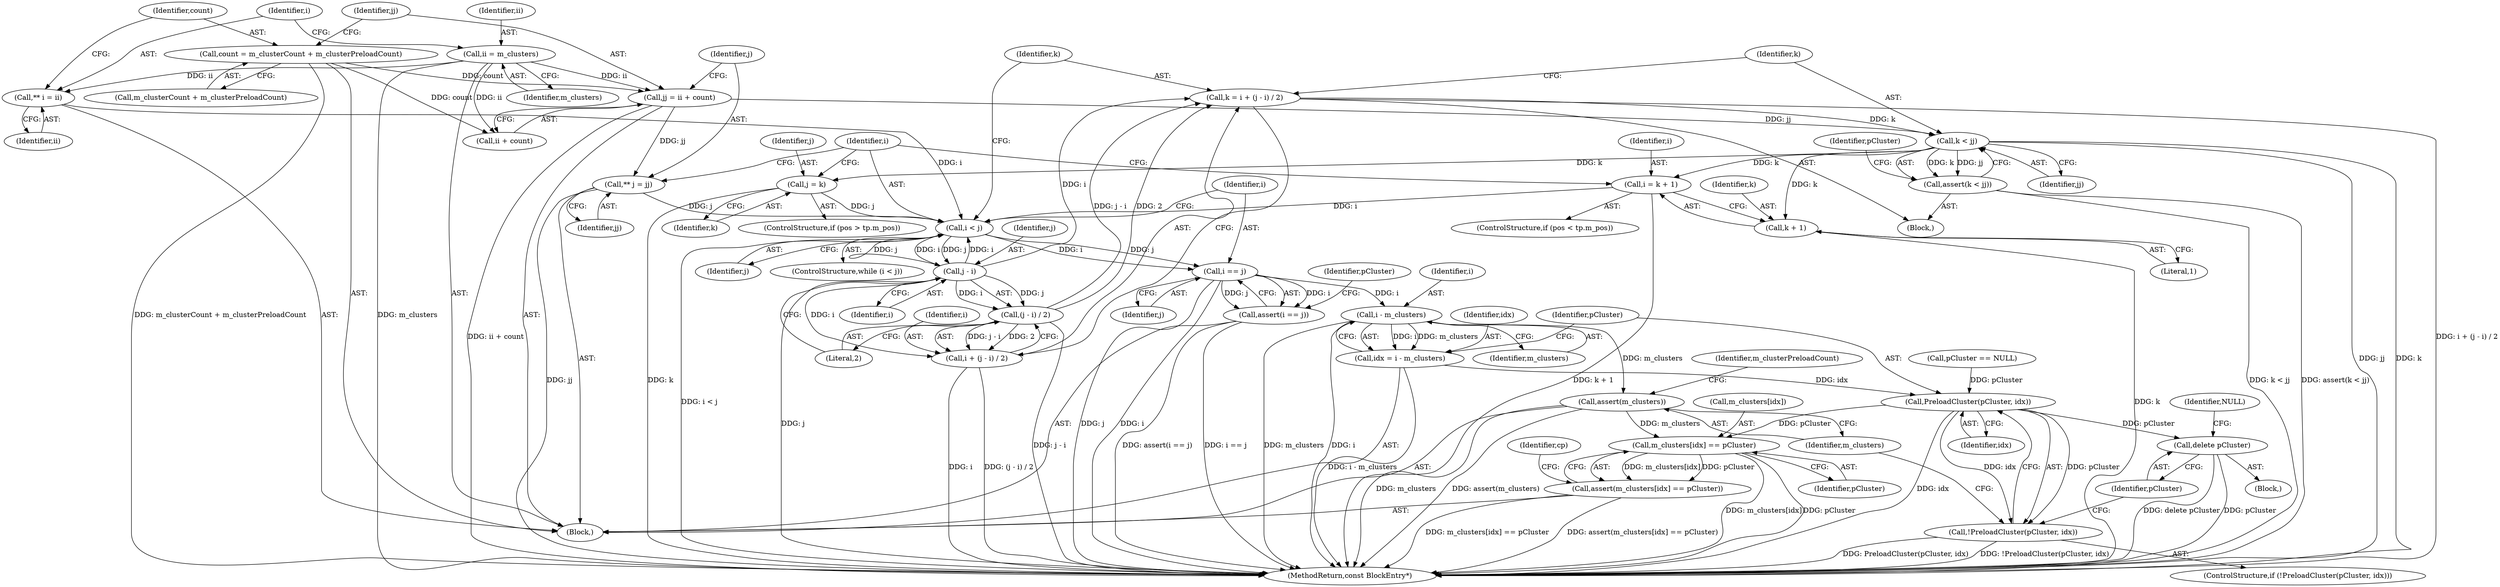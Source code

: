 digraph "0_Android_cc274e2abe8b2a6698a5c47d8aa4bb45f1f9538d_12@integer" {
"1000132" [label="(Call,k = i + (j - i) / 2)"];
"1000137" [label="(Call,j - i)"];
"1000128" [label="(Call,i < j)"];
"1000165" [label="(Call,i = k + 1)"];
"1000142" [label="(Call,k < jj)"];
"1000132" [label="(Call,k = i + (j - i) / 2)"];
"1000136" [label="(Call,(j - i) / 2)"];
"1000118" [label="(Call,jj = ii + count)"];
"1000105" [label="(Call,ii = m_clusters)"];
"1000113" [label="(Call,count = m_clusterCount + m_clusterPreloadCount)"];
"1000109" [label="(Call,** i = ii)"];
"1000177" [label="(Call,j = k)"];
"1000124" [label="(Call,** j = jj)"];
"1000141" [label="(Call,assert(k < jj))"];
"1000134" [label="(Call,i + (j - i) / 2)"];
"1000186" [label="(Call,i == j)"];
"1000185" [label="(Call,assert(i == j))"];
"1000207" [label="(Call,i - m_clusters)"];
"1000205" [label="(Call,idx = i - m_clusters)"];
"1000212" [label="(Call,PreloadCluster(pCluster, idx))"];
"1000211" [label="(Call,!PreloadCluster(pCluster, idx))"];
"1000216" [label="(Call,delete pCluster)"];
"1000227" [label="(Call,m_clusters[idx] == pCluster)"];
"1000226" [label="(Call,assert(m_clusters[idx] == pCluster))"];
"1000220" [label="(Call,assert(m_clusters))"];
"1000167" [label="(Call,k + 1)"];
"1000226" [label="(Call,assert(m_clusters[idx] == pCluster))"];
"1000130" [label="(Identifier,j)"];
"1000206" [label="(Identifier,idx)"];
"1000142" [label="(Call,k < jj)"];
"1000109" [label="(Call,** i = ii)"];
"1000111" [label="(Identifier,ii)"];
"1000125" [label="(Identifier,j)"];
"1000138" [label="(Identifier,j)"];
"1000220" [label="(Call,assert(m_clusters))"];
"1000219" [label="(Identifier,NULL)"];
"1000106" [label="(Identifier,ii)"];
"1000199" [label="(Call,pCluster == NULL)"];
"1000179" [label="(Identifier,k)"];
"1000221" [label="(Identifier,m_clusters)"];
"1000114" [label="(Identifier,count)"];
"1000136" [label="(Call,(j - i) / 2)"];
"1000167" [label="(Call,k + 1)"];
"1000120" [label="(Call,ii + count)"];
"1000215" [label="(Block,)"];
"1000110" [label="(Identifier,i)"];
"1000144" [label="(Identifier,jj)"];
"1000115" [label="(Call,m_clusterCount + m_clusterPreloadCount)"];
"1000166" [label="(Identifier,i)"];
"1000127" [label="(ControlStructure,while (i < j))"];
"1000212" [label="(Call,PreloadCluster(pCluster, idx))"];
"1000205" [label="(Call,idx = i - m_clusters)"];
"1000119" [label="(Identifier,jj)"];
"1000236" [label="(MethodReturn,const BlockEntry*)"];
"1000133" [label="(Identifier,k)"];
"1000124" [label="(Call,** j = jj)"];
"1000141" [label="(Call,assert(k < jj))"];
"1000118" [label="(Call,jj = ii + count)"];
"1000113" [label="(Call,count = m_clusterCount + m_clusterPreloadCount)"];
"1000178" [label="(Identifier,j)"];
"1000135" [label="(Identifier,i)"];
"1000207" [label="(Call,i - m_clusters)"];
"1000213" [label="(Identifier,pCluster)"];
"1000129" [label="(Identifier,i)"];
"1000190" [label="(Identifier,pCluster)"];
"1000186" [label="(Call,i == j)"];
"1000208" [label="(Identifier,i)"];
"1000137" [label="(Call,j - i)"];
"1000168" [label="(Identifier,k)"];
"1000187" [label="(Identifier,i)"];
"1000131" [label="(Block,)"];
"1000211" [label="(Call,!PreloadCluster(pCluster, idx))"];
"1000227" [label="(Call,m_clusters[idx] == pCluster)"];
"1000216" [label="(Call,delete pCluster)"];
"1000159" [label="(ControlStructure,if (pos < tp.m_pos))"];
"1000128" [label="(Call,i < j)"];
"1000165" [label="(Call,i = k + 1)"];
"1000224" [label="(Identifier,m_clusterPreloadCount)"];
"1000231" [label="(Identifier,pCluster)"];
"1000217" [label="(Identifier,pCluster)"];
"1000210" [label="(ControlStructure,if (!PreloadCluster(pCluster, idx)))"];
"1000228" [label="(Call,m_clusters[idx])"];
"1000107" [label="(Identifier,m_clusters)"];
"1000185" [label="(Call,assert(i == j))"];
"1000214" [label="(Identifier,idx)"];
"1000134" [label="(Call,i + (j - i) / 2)"];
"1000177" [label="(Call,j = k)"];
"1000234" [label="(Identifier,cp)"];
"1000209" [label="(Identifier,m_clusters)"];
"1000139" [label="(Identifier,i)"];
"1000171" [label="(ControlStructure,if (pos > tp.m_pos))"];
"1000169" [label="(Literal,1)"];
"1000143" [label="(Identifier,k)"];
"1000126" [label="(Identifier,jj)"];
"1000104" [label="(Block,)"];
"1000132" [label="(Call,k = i + (j - i) / 2)"];
"1000146" [label="(Identifier,pCluster)"];
"1000105" [label="(Call,ii = m_clusters)"];
"1000140" [label="(Literal,2)"];
"1000188" [label="(Identifier,j)"];
"1000132" -> "1000131"  [label="AST: "];
"1000132" -> "1000134"  [label="CFG: "];
"1000133" -> "1000132"  [label="AST: "];
"1000134" -> "1000132"  [label="AST: "];
"1000143" -> "1000132"  [label="CFG: "];
"1000132" -> "1000236"  [label="DDG: i + (j - i) / 2"];
"1000137" -> "1000132"  [label="DDG: i"];
"1000136" -> "1000132"  [label="DDG: j - i"];
"1000136" -> "1000132"  [label="DDG: 2"];
"1000132" -> "1000142"  [label="DDG: k"];
"1000137" -> "1000136"  [label="AST: "];
"1000137" -> "1000139"  [label="CFG: "];
"1000138" -> "1000137"  [label="AST: "];
"1000139" -> "1000137"  [label="AST: "];
"1000140" -> "1000137"  [label="CFG: "];
"1000137" -> "1000236"  [label="DDG: j"];
"1000137" -> "1000128"  [label="DDG: i"];
"1000137" -> "1000128"  [label="DDG: j"];
"1000137" -> "1000134"  [label="DDG: i"];
"1000137" -> "1000136"  [label="DDG: j"];
"1000137" -> "1000136"  [label="DDG: i"];
"1000128" -> "1000137"  [label="DDG: j"];
"1000128" -> "1000137"  [label="DDG: i"];
"1000128" -> "1000127"  [label="AST: "];
"1000128" -> "1000130"  [label="CFG: "];
"1000129" -> "1000128"  [label="AST: "];
"1000130" -> "1000128"  [label="AST: "];
"1000133" -> "1000128"  [label="CFG: "];
"1000187" -> "1000128"  [label="CFG: "];
"1000128" -> "1000236"  [label="DDG: i < j"];
"1000165" -> "1000128"  [label="DDG: i"];
"1000109" -> "1000128"  [label="DDG: i"];
"1000177" -> "1000128"  [label="DDG: j"];
"1000124" -> "1000128"  [label="DDG: j"];
"1000128" -> "1000186"  [label="DDG: i"];
"1000128" -> "1000186"  [label="DDG: j"];
"1000165" -> "1000159"  [label="AST: "];
"1000165" -> "1000167"  [label="CFG: "];
"1000166" -> "1000165"  [label="AST: "];
"1000167" -> "1000165"  [label="AST: "];
"1000129" -> "1000165"  [label="CFG: "];
"1000165" -> "1000236"  [label="DDG: k + 1"];
"1000142" -> "1000165"  [label="DDG: k"];
"1000142" -> "1000141"  [label="AST: "];
"1000142" -> "1000144"  [label="CFG: "];
"1000143" -> "1000142"  [label="AST: "];
"1000144" -> "1000142"  [label="AST: "];
"1000141" -> "1000142"  [label="CFG: "];
"1000142" -> "1000236"  [label="DDG: jj"];
"1000142" -> "1000236"  [label="DDG: k"];
"1000142" -> "1000141"  [label="DDG: k"];
"1000142" -> "1000141"  [label="DDG: jj"];
"1000118" -> "1000142"  [label="DDG: jj"];
"1000142" -> "1000167"  [label="DDG: k"];
"1000142" -> "1000177"  [label="DDG: k"];
"1000136" -> "1000134"  [label="AST: "];
"1000136" -> "1000140"  [label="CFG: "];
"1000140" -> "1000136"  [label="AST: "];
"1000134" -> "1000136"  [label="CFG: "];
"1000136" -> "1000236"  [label="DDG: j - i"];
"1000136" -> "1000134"  [label="DDG: j - i"];
"1000136" -> "1000134"  [label="DDG: 2"];
"1000118" -> "1000104"  [label="AST: "];
"1000118" -> "1000120"  [label="CFG: "];
"1000119" -> "1000118"  [label="AST: "];
"1000120" -> "1000118"  [label="AST: "];
"1000125" -> "1000118"  [label="CFG: "];
"1000118" -> "1000236"  [label="DDG: ii + count"];
"1000105" -> "1000118"  [label="DDG: ii"];
"1000113" -> "1000118"  [label="DDG: count"];
"1000118" -> "1000124"  [label="DDG: jj"];
"1000105" -> "1000104"  [label="AST: "];
"1000105" -> "1000107"  [label="CFG: "];
"1000106" -> "1000105"  [label="AST: "];
"1000107" -> "1000105"  [label="AST: "];
"1000110" -> "1000105"  [label="CFG: "];
"1000105" -> "1000236"  [label="DDG: m_clusters"];
"1000105" -> "1000109"  [label="DDG: ii"];
"1000105" -> "1000120"  [label="DDG: ii"];
"1000113" -> "1000104"  [label="AST: "];
"1000113" -> "1000115"  [label="CFG: "];
"1000114" -> "1000113"  [label="AST: "];
"1000115" -> "1000113"  [label="AST: "];
"1000119" -> "1000113"  [label="CFG: "];
"1000113" -> "1000236"  [label="DDG: m_clusterCount + m_clusterPreloadCount"];
"1000113" -> "1000120"  [label="DDG: count"];
"1000109" -> "1000104"  [label="AST: "];
"1000109" -> "1000111"  [label="CFG: "];
"1000110" -> "1000109"  [label="AST: "];
"1000111" -> "1000109"  [label="AST: "];
"1000114" -> "1000109"  [label="CFG: "];
"1000177" -> "1000171"  [label="AST: "];
"1000177" -> "1000179"  [label="CFG: "];
"1000178" -> "1000177"  [label="AST: "];
"1000179" -> "1000177"  [label="AST: "];
"1000129" -> "1000177"  [label="CFG: "];
"1000177" -> "1000236"  [label="DDG: k"];
"1000124" -> "1000104"  [label="AST: "];
"1000124" -> "1000126"  [label="CFG: "];
"1000125" -> "1000124"  [label="AST: "];
"1000126" -> "1000124"  [label="AST: "];
"1000129" -> "1000124"  [label="CFG: "];
"1000124" -> "1000236"  [label="DDG: jj"];
"1000141" -> "1000131"  [label="AST: "];
"1000146" -> "1000141"  [label="CFG: "];
"1000141" -> "1000236"  [label="DDG: k < jj"];
"1000141" -> "1000236"  [label="DDG: assert(k < jj)"];
"1000135" -> "1000134"  [label="AST: "];
"1000134" -> "1000236"  [label="DDG: i"];
"1000134" -> "1000236"  [label="DDG: (j - i) / 2"];
"1000186" -> "1000185"  [label="AST: "];
"1000186" -> "1000188"  [label="CFG: "];
"1000187" -> "1000186"  [label="AST: "];
"1000188" -> "1000186"  [label="AST: "];
"1000185" -> "1000186"  [label="CFG: "];
"1000186" -> "1000236"  [label="DDG: j"];
"1000186" -> "1000236"  [label="DDG: i"];
"1000186" -> "1000185"  [label="DDG: i"];
"1000186" -> "1000185"  [label="DDG: j"];
"1000186" -> "1000207"  [label="DDG: i"];
"1000185" -> "1000104"  [label="AST: "];
"1000190" -> "1000185"  [label="CFG: "];
"1000185" -> "1000236"  [label="DDG: assert(i == j)"];
"1000185" -> "1000236"  [label="DDG: i == j"];
"1000207" -> "1000205"  [label="AST: "];
"1000207" -> "1000209"  [label="CFG: "];
"1000208" -> "1000207"  [label="AST: "];
"1000209" -> "1000207"  [label="AST: "];
"1000205" -> "1000207"  [label="CFG: "];
"1000207" -> "1000236"  [label="DDG: m_clusters"];
"1000207" -> "1000236"  [label="DDG: i"];
"1000207" -> "1000205"  [label="DDG: i"];
"1000207" -> "1000205"  [label="DDG: m_clusters"];
"1000207" -> "1000220"  [label="DDG: m_clusters"];
"1000205" -> "1000104"  [label="AST: "];
"1000206" -> "1000205"  [label="AST: "];
"1000213" -> "1000205"  [label="CFG: "];
"1000205" -> "1000236"  [label="DDG: i - m_clusters"];
"1000205" -> "1000212"  [label="DDG: idx"];
"1000212" -> "1000211"  [label="AST: "];
"1000212" -> "1000214"  [label="CFG: "];
"1000213" -> "1000212"  [label="AST: "];
"1000214" -> "1000212"  [label="AST: "];
"1000211" -> "1000212"  [label="CFG: "];
"1000212" -> "1000236"  [label="DDG: idx"];
"1000212" -> "1000211"  [label="DDG: pCluster"];
"1000212" -> "1000211"  [label="DDG: idx"];
"1000199" -> "1000212"  [label="DDG: pCluster"];
"1000212" -> "1000216"  [label="DDG: pCluster"];
"1000212" -> "1000227"  [label="DDG: pCluster"];
"1000211" -> "1000210"  [label="AST: "];
"1000217" -> "1000211"  [label="CFG: "];
"1000221" -> "1000211"  [label="CFG: "];
"1000211" -> "1000236"  [label="DDG: PreloadCluster(pCluster, idx)"];
"1000211" -> "1000236"  [label="DDG: !PreloadCluster(pCluster, idx)"];
"1000216" -> "1000215"  [label="AST: "];
"1000216" -> "1000217"  [label="CFG: "];
"1000217" -> "1000216"  [label="AST: "];
"1000219" -> "1000216"  [label="CFG: "];
"1000216" -> "1000236"  [label="DDG: delete pCluster"];
"1000216" -> "1000236"  [label="DDG: pCluster"];
"1000227" -> "1000226"  [label="AST: "];
"1000227" -> "1000231"  [label="CFG: "];
"1000228" -> "1000227"  [label="AST: "];
"1000231" -> "1000227"  [label="AST: "];
"1000226" -> "1000227"  [label="CFG: "];
"1000227" -> "1000236"  [label="DDG: m_clusters[idx]"];
"1000227" -> "1000236"  [label="DDG: pCluster"];
"1000227" -> "1000226"  [label="DDG: m_clusters[idx]"];
"1000227" -> "1000226"  [label="DDG: pCluster"];
"1000220" -> "1000227"  [label="DDG: m_clusters"];
"1000226" -> "1000104"  [label="AST: "];
"1000234" -> "1000226"  [label="CFG: "];
"1000226" -> "1000236"  [label="DDG: m_clusters[idx] == pCluster"];
"1000226" -> "1000236"  [label="DDG: assert(m_clusters[idx] == pCluster)"];
"1000220" -> "1000104"  [label="AST: "];
"1000220" -> "1000221"  [label="CFG: "];
"1000221" -> "1000220"  [label="AST: "];
"1000224" -> "1000220"  [label="CFG: "];
"1000220" -> "1000236"  [label="DDG: m_clusters"];
"1000220" -> "1000236"  [label="DDG: assert(m_clusters)"];
"1000167" -> "1000169"  [label="CFG: "];
"1000168" -> "1000167"  [label="AST: "];
"1000169" -> "1000167"  [label="AST: "];
"1000167" -> "1000236"  [label="DDG: k"];
}
